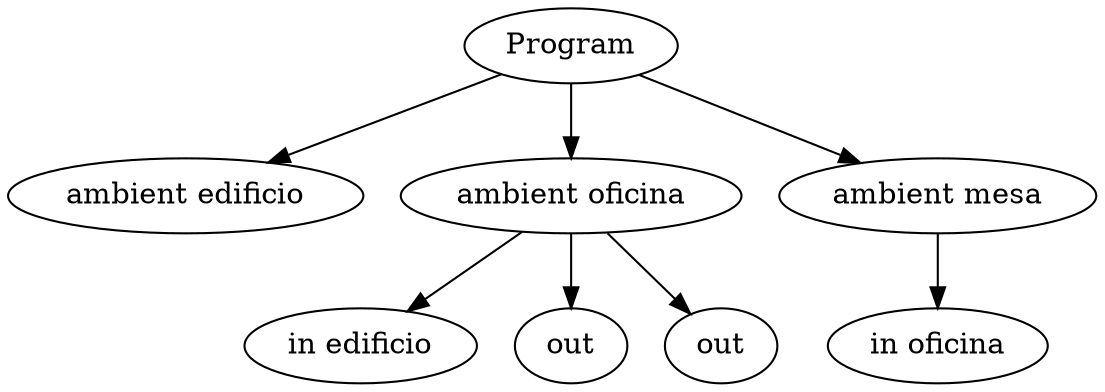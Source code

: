 digraph G {
  node0 [label="Program"];
  node1 [label="ambient edificio"];
  node2 [label="ambient oficina"];
  node3 [label="in edificio"];
  node4 [label="out"];
  node5 [label="out"];
  node6 [label="ambient mesa"];
  node7 [label="in oficina"];
  node0 -> node1;
  node0 -> node2;
  node2 -> node3;
  node2 -> node4;
  node2 -> node5;
  node0 -> node6;
  node6 -> node7;
}
